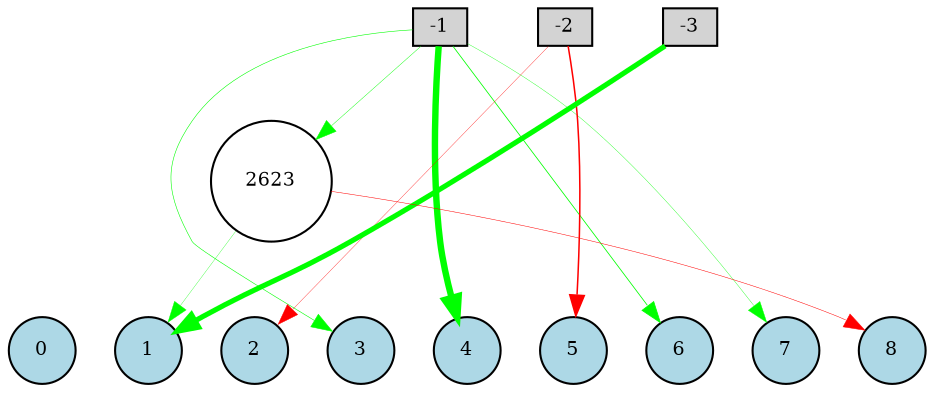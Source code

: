 digraph {
	node [fontsize=9 height=0.2 shape=circle width=0.2]
	subgraph inputs {
		node [shape=box style=filled]
		rank=source
		-1 [fillcolor=lightgray]
		-2 [fillcolor=lightgray]
		-1 -> -2 [style=invis]
		-3 [fillcolor=lightgray]
		-2 -> -3 [style=invis]
	}
	subgraph outputs {
		node [style=filled]
		rank=sink
		0 [fillcolor=lightblue fontsize=9 height=0.2 shape=circle width=0.2]
		1 [fillcolor=lightblue fontsize=9 height=0.2 shape=circle width=0.2]
		0 -> 1 [style=invis]
		2 [fillcolor=lightblue fontsize=9 height=0.2 shape=circle width=0.2]
		1 -> 2 [style=invis]
		3 [fillcolor=lightblue fontsize=9 height=0.2 shape=circle width=0.2]
		2 -> 3 [style=invis]
		4 [fillcolor=lightblue fontsize=9 height=0.2 shape=circle width=0.2]
		3 -> 4 [style=invis]
		5 [fillcolor=lightblue fontsize=9 height=0.2 shape=circle width=0.2]
		4 -> 5 [style=invis]
		6 [fillcolor=lightblue fontsize=9 height=0.2 shape=circle width=0.2]
		5 -> 6 [style=invis]
		7 [fillcolor=lightblue fontsize=9 height=0.2 shape=circle width=0.2]
		6 -> 7 [style=invis]
		8 [fillcolor=lightblue fontsize=9 height=0.2 shape=circle width=0.2]
		7 -> 8 [style=invis]
	}
	2623 [fillcolor=white style=filled]
	-3 -> 1 [color=green penwidth=2.480359904264797 style=solid]
	-2 -> 5 [color=red penwidth=0.7345754879548655 style=solid]
	-1 -> 4 [color=green penwidth=3.0825274298945615 style=solid]
	-2 -> 2 [color=red penwidth=0.16334105744205513 style=solid]
	-1 -> 6 [color=green penwidth=0.382727544631259 style=solid]
	-1 -> 7 [color=green penwidth=0.17354735514473235 style=solid]
	-1 -> 2623 [color=green penwidth=0.20591850962430863 style=solid]
	2623 -> 1 [color=green penwidth=0.1498736845046738 style=solid]
	-1 -> 3 [color=green penwidth=0.2713183503413379 style=solid]
	2623 -> 8 [color=red penwidth=0.23560417093364508 style=solid]
}
